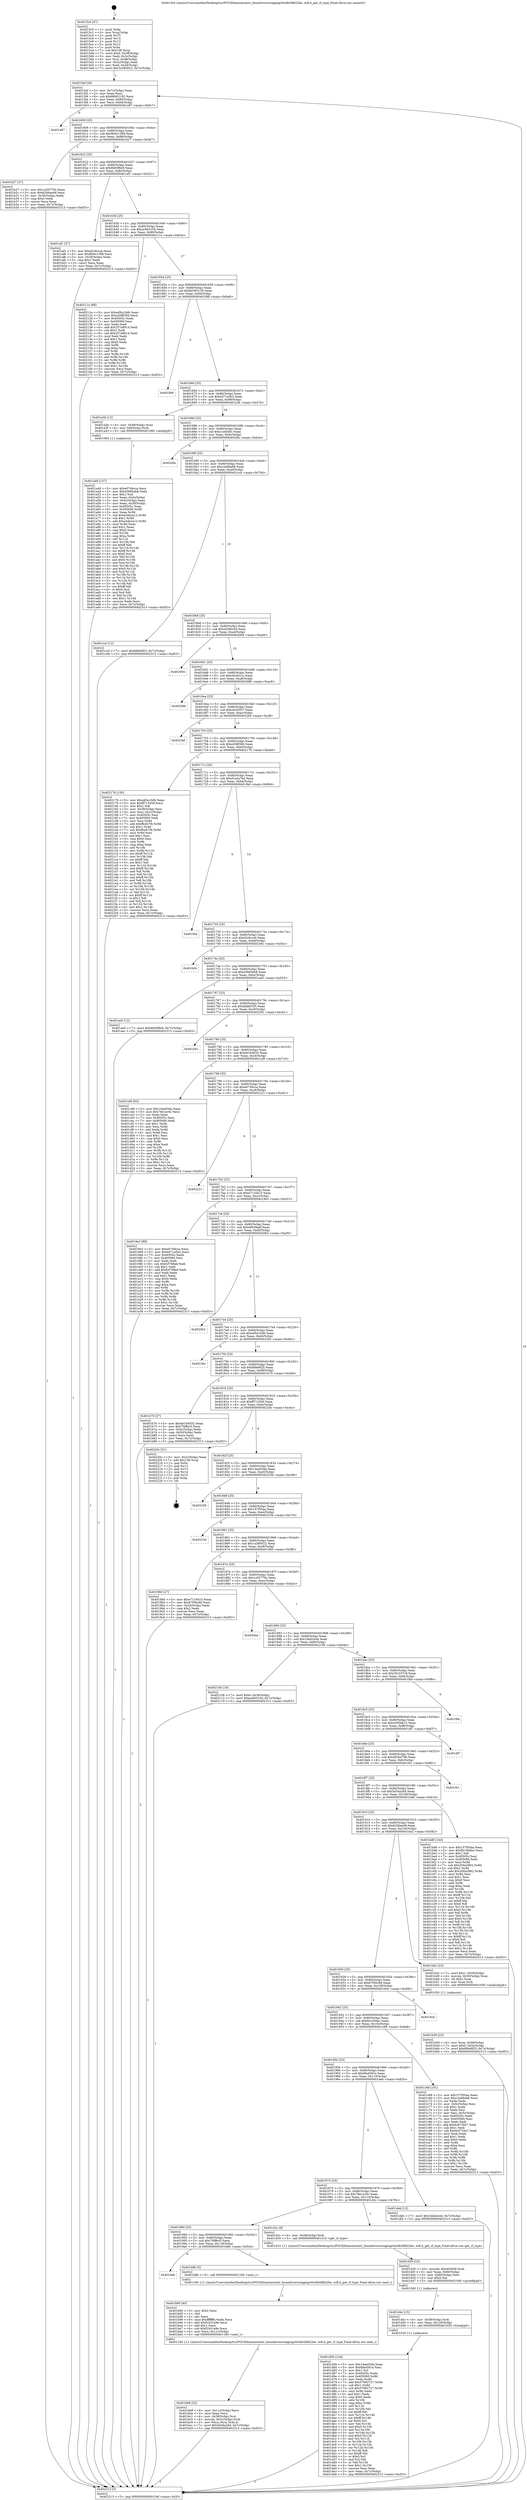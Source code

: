digraph "0x4015c0" {
  label = "0x4015c0 (/mnt/c/Users/mathe/Desktop/tcc/POCII/binaries/extr_linuxdriversstagingrtlwifirtl8822be..wifi.h_get_rf_type_Final-ollvm.out::main(0))"
  labelloc = "t"
  node[shape=record]

  Entry [label="",width=0.3,height=0.3,shape=circle,fillcolor=black,style=filled]
  "0x4015ef" [label="{
     0x4015ef [26]\l
     | [instrs]\l
     &nbsp;&nbsp;0x4015ef \<+3\>: mov -0x7c(%rbp),%eax\l
     &nbsp;&nbsp;0x4015f2 \<+2\>: mov %eax,%ecx\l
     &nbsp;&nbsp;0x4015f4 \<+6\>: sub $0x86b02182,%ecx\l
     &nbsp;&nbsp;0x4015fa \<+3\>: mov %eax,-0x80(%rbp)\l
     &nbsp;&nbsp;0x4015fd \<+6\>: mov %ecx,-0x84(%rbp)\l
     &nbsp;&nbsp;0x401603 \<+6\>: je 0000000000401e87 \<main+0x8c7\>\l
  }"]
  "0x401e87" [label="{
     0x401e87\l
  }", style=dashed]
  "0x401609" [label="{
     0x401609 [25]\l
     | [instrs]\l
     &nbsp;&nbsp;0x401609 \<+5\>: jmp 000000000040160e \<main+0x4e\>\l
     &nbsp;&nbsp;0x40160e \<+3\>: mov -0x80(%rbp),%eax\l
     &nbsp;&nbsp;0x401611 \<+5\>: sub $0x8b9c1389,%eax\l
     &nbsp;&nbsp;0x401616 \<+6\>: mov %eax,-0x88(%rbp)\l
     &nbsp;&nbsp;0x40161c \<+6\>: je 0000000000401b27 \<main+0x567\>\l
  }"]
  Exit [label="",width=0.3,height=0.3,shape=circle,fillcolor=black,style=filled,peripheries=2]
  "0x401b27" [label="{
     0x401b27 [27]\l
     | [instrs]\l
     &nbsp;&nbsp;0x401b27 \<+5\>: mov $0x1a55779c,%eax\l
     &nbsp;&nbsp;0x401b2c \<+5\>: mov $0x6206ae49,%ecx\l
     &nbsp;&nbsp;0x401b31 \<+3\>: mov -0x30(%rbp),%edx\l
     &nbsp;&nbsp;0x401b34 \<+3\>: cmp $0x0,%edx\l
     &nbsp;&nbsp;0x401b37 \<+3\>: cmove %ecx,%eax\l
     &nbsp;&nbsp;0x401b3a \<+3\>: mov %eax,-0x7c(%rbp)\l
     &nbsp;&nbsp;0x401b3d \<+5\>: jmp 0000000000402313 \<main+0xd53\>\l
  }"]
  "0x401622" [label="{
     0x401622 [25]\l
     | [instrs]\l
     &nbsp;&nbsp;0x401622 \<+5\>: jmp 0000000000401627 \<main+0x67\>\l
     &nbsp;&nbsp;0x401627 \<+3\>: mov -0x80(%rbp),%eax\l
     &nbsp;&nbsp;0x40162a \<+5\>: sub $0x9b93f6e9,%eax\l
     &nbsp;&nbsp;0x40162f \<+6\>: mov %eax,-0x8c(%rbp)\l
     &nbsp;&nbsp;0x401635 \<+6\>: je 0000000000401af1 \<main+0x531\>\l
  }"]
  "0x401d5b" [label="{
     0x401d5b [144]\l
     | [instrs]\l
     &nbsp;&nbsp;0x401d5b \<+5\>: mov $0x14ee03da,%eax\l
     &nbsp;&nbsp;0x401d60 \<+5\>: mov $0x6fa4581e,%esi\l
     &nbsp;&nbsp;0x401d65 \<+2\>: mov $0x1,%cl\l
     &nbsp;&nbsp;0x401d67 \<+7\>: mov 0x40505c,%edx\l
     &nbsp;&nbsp;0x401d6e \<+8\>: mov 0x405060,%r8d\l
     &nbsp;&nbsp;0x401d76 \<+3\>: mov %edx,%r9d\l
     &nbsp;&nbsp;0x401d79 \<+7\>: add $0x57682727,%r9d\l
     &nbsp;&nbsp;0x401d80 \<+4\>: sub $0x1,%r9d\l
     &nbsp;&nbsp;0x401d84 \<+7\>: sub $0x57682727,%r9d\l
     &nbsp;&nbsp;0x401d8b \<+4\>: imul %r9d,%edx\l
     &nbsp;&nbsp;0x401d8f \<+3\>: and $0x1,%edx\l
     &nbsp;&nbsp;0x401d92 \<+3\>: cmp $0x0,%edx\l
     &nbsp;&nbsp;0x401d95 \<+4\>: sete %r10b\l
     &nbsp;&nbsp;0x401d99 \<+4\>: cmp $0xa,%r8d\l
     &nbsp;&nbsp;0x401d9d \<+4\>: setl %r11b\l
     &nbsp;&nbsp;0x401da1 \<+3\>: mov %r10b,%bl\l
     &nbsp;&nbsp;0x401da4 \<+3\>: xor $0xff,%bl\l
     &nbsp;&nbsp;0x401da7 \<+3\>: mov %r11b,%r14b\l
     &nbsp;&nbsp;0x401daa \<+4\>: xor $0xff,%r14b\l
     &nbsp;&nbsp;0x401dae \<+3\>: xor $0x0,%cl\l
     &nbsp;&nbsp;0x401db1 \<+3\>: mov %bl,%r15b\l
     &nbsp;&nbsp;0x401db4 \<+4\>: and $0x0,%r15b\l
     &nbsp;&nbsp;0x401db8 \<+3\>: and %cl,%r10b\l
     &nbsp;&nbsp;0x401dbb \<+3\>: mov %r14b,%r12b\l
     &nbsp;&nbsp;0x401dbe \<+4\>: and $0x0,%r12b\l
     &nbsp;&nbsp;0x401dc2 \<+3\>: and %cl,%r11b\l
     &nbsp;&nbsp;0x401dc5 \<+3\>: or %r10b,%r15b\l
     &nbsp;&nbsp;0x401dc8 \<+3\>: or %r11b,%r12b\l
     &nbsp;&nbsp;0x401dcb \<+3\>: xor %r12b,%r15b\l
     &nbsp;&nbsp;0x401dce \<+3\>: or %r14b,%bl\l
     &nbsp;&nbsp;0x401dd1 \<+3\>: xor $0xff,%bl\l
     &nbsp;&nbsp;0x401dd4 \<+3\>: or $0x0,%cl\l
     &nbsp;&nbsp;0x401dd7 \<+2\>: and %cl,%bl\l
     &nbsp;&nbsp;0x401dd9 \<+3\>: or %bl,%r15b\l
     &nbsp;&nbsp;0x401ddc \<+4\>: test $0x1,%r15b\l
     &nbsp;&nbsp;0x401de0 \<+3\>: cmovne %esi,%eax\l
     &nbsp;&nbsp;0x401de3 \<+3\>: mov %eax,-0x7c(%rbp)\l
     &nbsp;&nbsp;0x401de6 \<+5\>: jmp 0000000000402313 \<main+0xd53\>\l
  }"]
  "0x401af1" [label="{
     0x401af1 [27]\l
     | [instrs]\l
     &nbsp;&nbsp;0x401af1 \<+5\>: mov $0xd2c8cccb,%eax\l
     &nbsp;&nbsp;0x401af6 \<+5\>: mov $0x8b9c1389,%ecx\l
     &nbsp;&nbsp;0x401afb \<+3\>: mov -0x30(%rbp),%edx\l
     &nbsp;&nbsp;0x401afe \<+3\>: cmp $0x1,%edx\l
     &nbsp;&nbsp;0x401b01 \<+3\>: cmovl %ecx,%eax\l
     &nbsp;&nbsp;0x401b04 \<+3\>: mov %eax,-0x7c(%rbp)\l
     &nbsp;&nbsp;0x401b07 \<+5\>: jmp 0000000000402313 \<main+0xd53\>\l
  }"]
  "0x40163b" [label="{
     0x40163b [25]\l
     | [instrs]\l
     &nbsp;&nbsp;0x40163b \<+5\>: jmp 0000000000401640 \<main+0x80\>\l
     &nbsp;&nbsp;0x401640 \<+3\>: mov -0x80(%rbp),%eax\l
     &nbsp;&nbsp;0x401643 \<+5\>: sub $0xac663104,%eax\l
     &nbsp;&nbsp;0x401648 \<+6\>: mov %eax,-0x90(%rbp)\l
     &nbsp;&nbsp;0x40164e \<+6\>: je 000000000040211e \<main+0xb5e\>\l
  }"]
  "0x401d4c" [label="{
     0x401d4c [15]\l
     | [instrs]\l
     &nbsp;&nbsp;0x401d4c \<+4\>: mov -0x58(%rbp),%rdi\l
     &nbsp;&nbsp;0x401d50 \<+6\>: mov %eax,-0x120(%rbp)\l
     &nbsp;&nbsp;0x401d56 \<+5\>: call 0000000000401030 \<free@plt\>\l
     | [calls]\l
     &nbsp;&nbsp;0x401030 \{1\} (unknown)\l
  }"]
  "0x40211e" [label="{
     0x40211e [88]\l
     | [instrs]\l
     &nbsp;&nbsp;0x40211e \<+5\>: mov $0xed5a10db,%eax\l
     &nbsp;&nbsp;0x402123 \<+5\>: mov $0xcd38f394,%ecx\l
     &nbsp;&nbsp;0x402128 \<+7\>: mov 0x40505c,%edx\l
     &nbsp;&nbsp;0x40212f \<+7\>: mov 0x405060,%esi\l
     &nbsp;&nbsp;0x402136 \<+2\>: mov %edx,%edi\l
     &nbsp;&nbsp;0x402138 \<+6\>: add $0x257a8914,%edi\l
     &nbsp;&nbsp;0x40213e \<+3\>: sub $0x1,%edi\l
     &nbsp;&nbsp;0x402141 \<+6\>: sub $0x257a8914,%edi\l
     &nbsp;&nbsp;0x402147 \<+3\>: imul %edi,%edx\l
     &nbsp;&nbsp;0x40214a \<+3\>: and $0x1,%edx\l
     &nbsp;&nbsp;0x40214d \<+3\>: cmp $0x0,%edx\l
     &nbsp;&nbsp;0x402150 \<+4\>: sete %r8b\l
     &nbsp;&nbsp;0x402154 \<+3\>: cmp $0xa,%esi\l
     &nbsp;&nbsp;0x402157 \<+4\>: setl %r9b\l
     &nbsp;&nbsp;0x40215b \<+3\>: mov %r8b,%r10b\l
     &nbsp;&nbsp;0x40215e \<+3\>: and %r9b,%r10b\l
     &nbsp;&nbsp;0x402161 \<+3\>: xor %r9b,%r8b\l
     &nbsp;&nbsp;0x402164 \<+3\>: or %r8b,%r10b\l
     &nbsp;&nbsp;0x402167 \<+4\>: test $0x1,%r10b\l
     &nbsp;&nbsp;0x40216b \<+3\>: cmovne %ecx,%eax\l
     &nbsp;&nbsp;0x40216e \<+3\>: mov %eax,-0x7c(%rbp)\l
     &nbsp;&nbsp;0x402171 \<+5\>: jmp 0000000000402313 \<main+0xd53\>\l
  }"]
  "0x401654" [label="{
     0x401654 [25]\l
     | [instrs]\l
     &nbsp;&nbsp;0x401654 \<+5\>: jmp 0000000000401659 \<main+0x99\>\l
     &nbsp;&nbsp;0x401659 \<+3\>: mov -0x80(%rbp),%eax\l
     &nbsp;&nbsp;0x40165c \<+5\>: sub $0xb0393130,%eax\l
     &nbsp;&nbsp;0x401661 \<+6\>: mov %eax,-0x94(%rbp)\l
     &nbsp;&nbsp;0x401667 \<+6\>: je 0000000000401f68 \<main+0x9a8\>\l
  }"]
  "0x401d35" [label="{
     0x401d35 [23]\l
     | [instrs]\l
     &nbsp;&nbsp;0x401d35 \<+10\>: movabs $0x4030d6,%rdi\l
     &nbsp;&nbsp;0x401d3f \<+3\>: mov %eax,-0x60(%rbp)\l
     &nbsp;&nbsp;0x401d42 \<+3\>: mov -0x60(%rbp),%esi\l
     &nbsp;&nbsp;0x401d45 \<+2\>: mov $0x0,%al\l
     &nbsp;&nbsp;0x401d47 \<+5\>: call 0000000000401040 \<printf@plt\>\l
     | [calls]\l
     &nbsp;&nbsp;0x401040 \{1\} (unknown)\l
  }"]
  "0x401f68" [label="{
     0x401f68\l
  }", style=dashed]
  "0x40166d" [label="{
     0x40166d [25]\l
     | [instrs]\l
     &nbsp;&nbsp;0x40166d \<+5\>: jmp 0000000000401672 \<main+0xb2\>\l
     &nbsp;&nbsp;0x401672 \<+3\>: mov -0x80(%rbp),%eax\l
     &nbsp;&nbsp;0x401675 \<+5\>: sub $0xbd71a5b2,%eax\l
     &nbsp;&nbsp;0x40167a \<+6\>: mov %eax,-0x98(%rbp)\l
     &nbsp;&nbsp;0x401680 \<+6\>: je 0000000000401a3b \<main+0x47b\>\l
  }"]
  "0x401bb8" [label="{
     0x401bb8 [32]\l
     | [instrs]\l
     &nbsp;&nbsp;0x401bb8 \<+6\>: mov -0x11c(%rbp),%ecx\l
     &nbsp;&nbsp;0x401bbe \<+3\>: imul %eax,%ecx\l
     &nbsp;&nbsp;0x401bc1 \<+4\>: mov -0x58(%rbp),%rsi\l
     &nbsp;&nbsp;0x401bc5 \<+4\>: movslq -0x5c(%rbp),%rdi\l
     &nbsp;&nbsp;0x401bc9 \<+3\>: mov %ecx,(%rsi,%rdi,4)\l
     &nbsp;&nbsp;0x401bcc \<+7\>: movl $0x5d34a264,-0x7c(%rbp)\l
     &nbsp;&nbsp;0x401bd3 \<+5\>: jmp 0000000000402313 \<main+0xd53\>\l
  }"]
  "0x401a3b" [label="{
     0x401a3b [13]\l
     | [instrs]\l
     &nbsp;&nbsp;0x401a3b \<+4\>: mov -0x48(%rbp),%rax\l
     &nbsp;&nbsp;0x401a3f \<+4\>: mov 0x8(%rax),%rdi\l
     &nbsp;&nbsp;0x401a43 \<+5\>: call 0000000000401060 \<atoi@plt\>\l
     | [calls]\l
     &nbsp;&nbsp;0x401060 \{1\} (unknown)\l
  }"]
  "0x401686" [label="{
     0x401686 [25]\l
     | [instrs]\l
     &nbsp;&nbsp;0x401686 \<+5\>: jmp 000000000040168b \<main+0xcb\>\l
     &nbsp;&nbsp;0x40168b \<+3\>: mov -0x80(%rbp),%eax\l
     &nbsp;&nbsp;0x40168e \<+5\>: sub $0xc1ef3d5c,%eax\l
     &nbsp;&nbsp;0x401693 \<+6\>: mov %eax,-0x9c(%rbp)\l
     &nbsp;&nbsp;0x401699 \<+6\>: je 00000000004020fa \<main+0xb3a\>\l
  }"]
  "0x401b90" [label="{
     0x401b90 [40]\l
     | [instrs]\l
     &nbsp;&nbsp;0x401b90 \<+5\>: mov $0x2,%ecx\l
     &nbsp;&nbsp;0x401b95 \<+1\>: cltd\l
     &nbsp;&nbsp;0x401b96 \<+2\>: idiv %ecx\l
     &nbsp;&nbsp;0x401b98 \<+6\>: imul $0xfffffffe,%edx,%ecx\l
     &nbsp;&nbsp;0x401b9e \<+6\>: add $0xf1b31e9e,%ecx\l
     &nbsp;&nbsp;0x401ba4 \<+3\>: add $0x1,%ecx\l
     &nbsp;&nbsp;0x401ba7 \<+6\>: sub $0xf1b31e9e,%ecx\l
     &nbsp;&nbsp;0x401bad \<+6\>: mov %ecx,-0x11c(%rbp)\l
     &nbsp;&nbsp;0x401bb3 \<+5\>: call 0000000000401160 \<next_i\>\l
     | [calls]\l
     &nbsp;&nbsp;0x401160 \{1\} (/mnt/c/Users/mathe/Desktop/tcc/POCII/binaries/extr_linuxdriversstagingrtlwifirtl8822be..wifi.h_get_rf_type_Final-ollvm.out::next_i)\l
  }"]
  "0x4020fa" [label="{
     0x4020fa\l
  }", style=dashed]
  "0x40169f" [label="{
     0x40169f [25]\l
     | [instrs]\l
     &nbsp;&nbsp;0x40169f \<+5\>: jmp 00000000004016a4 \<main+0xe4\>\l
     &nbsp;&nbsp;0x4016a4 \<+3\>: mov -0x80(%rbp),%eax\l
     &nbsp;&nbsp;0x4016a7 \<+5\>: sub $0xc2a66a68,%eax\l
     &nbsp;&nbsp;0x4016ac \<+6\>: mov %eax,-0xa0(%rbp)\l
     &nbsp;&nbsp;0x4016b2 \<+6\>: je 0000000000401ccd \<main+0x70d\>\l
  }"]
  "0x4019a6" [label="{
     0x4019a6\l
  }", style=dashed]
  "0x401ccd" [label="{
     0x401ccd [12]\l
     | [instrs]\l
     &nbsp;&nbsp;0x401ccd \<+7\>: movl $0xfd9e9f25,-0x7c(%rbp)\l
     &nbsp;&nbsp;0x401cd4 \<+5\>: jmp 0000000000402313 \<main+0xd53\>\l
  }"]
  "0x4016b8" [label="{
     0x4016b8 [25]\l
     | [instrs]\l
     &nbsp;&nbsp;0x4016b8 \<+5\>: jmp 00000000004016bd \<main+0xfd\>\l
     &nbsp;&nbsp;0x4016bd \<+3\>: mov -0x80(%rbp),%eax\l
     &nbsp;&nbsp;0x4016c0 \<+5\>: sub $0xcb26bcb4,%eax\l
     &nbsp;&nbsp;0x4016c5 \<+6\>: mov %eax,-0xa4(%rbp)\l
     &nbsp;&nbsp;0x4016cb \<+6\>: je 0000000000402094 \<main+0xad4\>\l
  }"]
  "0x401b8b" [label="{
     0x401b8b [5]\l
     | [instrs]\l
     &nbsp;&nbsp;0x401b8b \<+5\>: call 0000000000401160 \<next_i\>\l
     | [calls]\l
     &nbsp;&nbsp;0x401160 \{1\} (/mnt/c/Users/mathe/Desktop/tcc/POCII/binaries/extr_linuxdriversstagingrtlwifirtl8822be..wifi.h_get_rf_type_Final-ollvm.out::next_i)\l
  }"]
  "0x402094" [label="{
     0x402094\l
  }", style=dashed]
  "0x4016d1" [label="{
     0x4016d1 [25]\l
     | [instrs]\l
     &nbsp;&nbsp;0x4016d1 \<+5\>: jmp 00000000004016d6 \<main+0x116\>\l
     &nbsp;&nbsp;0x4016d6 \<+3\>: mov -0x80(%rbp),%eax\l
     &nbsp;&nbsp;0x4016d9 \<+5\>: sub $0xcbc0d1cc,%eax\l
     &nbsp;&nbsp;0x4016de \<+6\>: mov %eax,-0xa8(%rbp)\l
     &nbsp;&nbsp;0x4016e4 \<+6\>: je 0000000000402088 \<main+0xac8\>\l
  }"]
  "0x40198d" [label="{
     0x40198d [25]\l
     | [instrs]\l
     &nbsp;&nbsp;0x40198d \<+5\>: jmp 0000000000401992 \<main+0x3d2\>\l
     &nbsp;&nbsp;0x401992 \<+3\>: mov -0x80(%rbp),%eax\l
     &nbsp;&nbsp;0x401995 \<+5\>: sub $0x7f4ffec5,%eax\l
     &nbsp;&nbsp;0x40199a \<+6\>: mov %eax,-0x118(%rbp)\l
     &nbsp;&nbsp;0x4019a0 \<+6\>: je 0000000000401b8b \<main+0x5cb\>\l
  }"]
  "0x402088" [label="{
     0x402088\l
  }", style=dashed]
  "0x4016ea" [label="{
     0x4016ea [25]\l
     | [instrs]\l
     &nbsp;&nbsp;0x4016ea \<+5\>: jmp 00000000004016ef \<main+0x12f\>\l
     &nbsp;&nbsp;0x4016ef \<+3\>: mov -0x80(%rbp),%eax\l
     &nbsp;&nbsp;0x4016f2 \<+5\>: sub $0xcbc55f27,%eax\l
     &nbsp;&nbsp;0x4016f7 \<+6\>: mov %eax,-0xac(%rbp)\l
     &nbsp;&nbsp;0x4016fd \<+6\>: je 00000000004022bf \<main+0xcff\>\l
  }"]
  "0x401d2c" [label="{
     0x401d2c [9]\l
     | [instrs]\l
     &nbsp;&nbsp;0x401d2c \<+4\>: mov -0x58(%rbp),%rdi\l
     &nbsp;&nbsp;0x401d30 \<+5\>: call 0000000000401410 \<get_rf_type\>\l
     | [calls]\l
     &nbsp;&nbsp;0x401410 \{1\} (/mnt/c/Users/mathe/Desktop/tcc/POCII/binaries/extr_linuxdriversstagingrtlwifirtl8822be..wifi.h_get_rf_type_Final-ollvm.out::get_rf_type)\l
  }"]
  "0x4022bf" [label="{
     0x4022bf\l
  }", style=dashed]
  "0x401703" [label="{
     0x401703 [25]\l
     | [instrs]\l
     &nbsp;&nbsp;0x401703 \<+5\>: jmp 0000000000401708 \<main+0x148\>\l
     &nbsp;&nbsp;0x401708 \<+3\>: mov -0x80(%rbp),%eax\l
     &nbsp;&nbsp;0x40170b \<+5\>: sub $0xcd38f394,%eax\l
     &nbsp;&nbsp;0x401710 \<+6\>: mov %eax,-0xb0(%rbp)\l
     &nbsp;&nbsp;0x401716 \<+6\>: je 0000000000402176 \<main+0xbb6\>\l
  }"]
  "0x401974" [label="{
     0x401974 [25]\l
     | [instrs]\l
     &nbsp;&nbsp;0x401974 \<+5\>: jmp 0000000000401979 \<main+0x3b9\>\l
     &nbsp;&nbsp;0x401979 \<+3\>: mov -0x80(%rbp),%eax\l
     &nbsp;&nbsp;0x40197c \<+5\>: sub $0x78e1ec0c,%eax\l
     &nbsp;&nbsp;0x401981 \<+6\>: mov %eax,-0x114(%rbp)\l
     &nbsp;&nbsp;0x401987 \<+6\>: je 0000000000401d2c \<main+0x76c\>\l
  }"]
  "0x402176" [label="{
     0x402176 [150]\l
     | [instrs]\l
     &nbsp;&nbsp;0x402176 \<+5\>: mov $0xed5a10db,%eax\l
     &nbsp;&nbsp;0x40217b \<+5\>: mov $0xff71345d,%ecx\l
     &nbsp;&nbsp;0x402180 \<+2\>: mov $0x1,%dl\l
     &nbsp;&nbsp;0x402182 \<+3\>: mov -0x38(%rbp),%esi\l
     &nbsp;&nbsp;0x402185 \<+3\>: mov %esi,-0x2c(%rbp)\l
     &nbsp;&nbsp;0x402188 \<+7\>: mov 0x40505c,%esi\l
     &nbsp;&nbsp;0x40218f \<+7\>: mov 0x405060,%edi\l
     &nbsp;&nbsp;0x402196 \<+3\>: mov %esi,%r8d\l
     &nbsp;&nbsp;0x402199 \<+7\>: add $0xffceb7f4,%r8d\l
     &nbsp;&nbsp;0x4021a0 \<+4\>: sub $0x1,%r8d\l
     &nbsp;&nbsp;0x4021a4 \<+7\>: sub $0xffceb7f4,%r8d\l
     &nbsp;&nbsp;0x4021ab \<+4\>: imul %r8d,%esi\l
     &nbsp;&nbsp;0x4021af \<+3\>: and $0x1,%esi\l
     &nbsp;&nbsp;0x4021b2 \<+3\>: cmp $0x0,%esi\l
     &nbsp;&nbsp;0x4021b5 \<+4\>: sete %r9b\l
     &nbsp;&nbsp;0x4021b9 \<+3\>: cmp $0xa,%edi\l
     &nbsp;&nbsp;0x4021bc \<+4\>: setl %r10b\l
     &nbsp;&nbsp;0x4021c0 \<+3\>: mov %r9b,%r11b\l
     &nbsp;&nbsp;0x4021c3 \<+4\>: xor $0xff,%r11b\l
     &nbsp;&nbsp;0x4021c7 \<+3\>: mov %r10b,%bl\l
     &nbsp;&nbsp;0x4021ca \<+3\>: xor $0xff,%bl\l
     &nbsp;&nbsp;0x4021cd \<+3\>: xor $0x1,%dl\l
     &nbsp;&nbsp;0x4021d0 \<+3\>: mov %r11b,%r14b\l
     &nbsp;&nbsp;0x4021d3 \<+4\>: and $0xff,%r14b\l
     &nbsp;&nbsp;0x4021d7 \<+3\>: and %dl,%r9b\l
     &nbsp;&nbsp;0x4021da \<+3\>: mov %bl,%r15b\l
     &nbsp;&nbsp;0x4021dd \<+4\>: and $0xff,%r15b\l
     &nbsp;&nbsp;0x4021e1 \<+3\>: and %dl,%r10b\l
     &nbsp;&nbsp;0x4021e4 \<+3\>: or %r9b,%r14b\l
     &nbsp;&nbsp;0x4021e7 \<+3\>: or %r10b,%r15b\l
     &nbsp;&nbsp;0x4021ea \<+3\>: xor %r15b,%r14b\l
     &nbsp;&nbsp;0x4021ed \<+3\>: or %bl,%r11b\l
     &nbsp;&nbsp;0x4021f0 \<+4\>: xor $0xff,%r11b\l
     &nbsp;&nbsp;0x4021f4 \<+3\>: or $0x1,%dl\l
     &nbsp;&nbsp;0x4021f7 \<+3\>: and %dl,%r11b\l
     &nbsp;&nbsp;0x4021fa \<+3\>: or %r11b,%r14b\l
     &nbsp;&nbsp;0x4021fd \<+4\>: test $0x1,%r14b\l
     &nbsp;&nbsp;0x402201 \<+3\>: cmovne %ecx,%eax\l
     &nbsp;&nbsp;0x402204 \<+3\>: mov %eax,-0x7c(%rbp)\l
     &nbsp;&nbsp;0x402207 \<+5\>: jmp 0000000000402313 \<main+0xd53\>\l
  }"]
  "0x40171c" [label="{
     0x40171c [25]\l
     | [instrs]\l
     &nbsp;&nbsp;0x40171c \<+5\>: jmp 0000000000401721 \<main+0x161\>\l
     &nbsp;&nbsp;0x401721 \<+3\>: mov -0x80(%rbp),%eax\l
     &nbsp;&nbsp;0x401724 \<+5\>: sub $0xd1a4a7be,%eax\l
     &nbsp;&nbsp;0x401729 \<+6\>: mov %eax,-0xb4(%rbp)\l
     &nbsp;&nbsp;0x40172f \<+6\>: je 0000000000401f4d \<main+0x98d\>\l
  }"]
  "0x401deb" [label="{
     0x401deb [12]\l
     | [instrs]\l
     &nbsp;&nbsp;0x401deb \<+7\>: movl $0x1bbd2e44,-0x7c(%rbp)\l
     &nbsp;&nbsp;0x401df2 \<+5\>: jmp 0000000000402313 \<main+0xd53\>\l
  }"]
  "0x401f4d" [label="{
     0x401f4d\l
  }", style=dashed]
  "0x401735" [label="{
     0x401735 [25]\l
     | [instrs]\l
     &nbsp;&nbsp;0x401735 \<+5\>: jmp 000000000040173a \<main+0x17a\>\l
     &nbsp;&nbsp;0x40173a \<+3\>: mov -0x80(%rbp),%eax\l
     &nbsp;&nbsp;0x40173d \<+5\>: sub $0xd2c8cccb,%eax\l
     &nbsp;&nbsp;0x401742 \<+6\>: mov %eax,-0xb8(%rbp)\l
     &nbsp;&nbsp;0x401748 \<+6\>: je 0000000000401b0c \<main+0x54c\>\l
  }"]
  "0x40195b" [label="{
     0x40195b [25]\l
     | [instrs]\l
     &nbsp;&nbsp;0x40195b \<+5\>: jmp 0000000000401960 \<main+0x3a0\>\l
     &nbsp;&nbsp;0x401960 \<+3\>: mov -0x80(%rbp),%eax\l
     &nbsp;&nbsp;0x401963 \<+5\>: sub $0x6fa4581e,%eax\l
     &nbsp;&nbsp;0x401968 \<+6\>: mov %eax,-0x110(%rbp)\l
     &nbsp;&nbsp;0x40196e \<+6\>: je 0000000000401deb \<main+0x82b\>\l
  }"]
  "0x401b0c" [label="{
     0x401b0c\l
  }", style=dashed]
  "0x40174e" [label="{
     0x40174e [25]\l
     | [instrs]\l
     &nbsp;&nbsp;0x40174e \<+5\>: jmp 0000000000401753 \<main+0x193\>\l
     &nbsp;&nbsp;0x401753 \<+3\>: mov -0x80(%rbp),%eax\l
     &nbsp;&nbsp;0x401756 \<+5\>: sub $0xd39d5eb8,%eax\l
     &nbsp;&nbsp;0x40175b \<+6\>: mov %eax,-0xbc(%rbp)\l
     &nbsp;&nbsp;0x401761 \<+6\>: je 0000000000401ae5 \<main+0x525\>\l
  }"]
  "0x401c68" [label="{
     0x401c68 [101]\l
     | [instrs]\l
     &nbsp;&nbsp;0x401c68 \<+5\>: mov $0x157f55aa,%eax\l
     &nbsp;&nbsp;0x401c6d \<+5\>: mov $0xc2a66a68,%ecx\l
     &nbsp;&nbsp;0x401c72 \<+2\>: xor %edx,%edx\l
     &nbsp;&nbsp;0x401c74 \<+3\>: mov -0x5c(%rbp),%esi\l
     &nbsp;&nbsp;0x401c77 \<+3\>: sub $0x1,%edx\l
     &nbsp;&nbsp;0x401c7a \<+2\>: sub %edx,%esi\l
     &nbsp;&nbsp;0x401c7c \<+3\>: mov %esi,-0x5c(%rbp)\l
     &nbsp;&nbsp;0x401c7f \<+7\>: mov 0x40505c,%edx\l
     &nbsp;&nbsp;0x401c86 \<+7\>: mov 0x405060,%esi\l
     &nbsp;&nbsp;0x401c8d \<+2\>: mov %edx,%edi\l
     &nbsp;&nbsp;0x401c8f \<+6\>: add $0x6c6726e7,%edi\l
     &nbsp;&nbsp;0x401c95 \<+3\>: sub $0x1,%edi\l
     &nbsp;&nbsp;0x401c98 \<+6\>: sub $0x6c6726e7,%edi\l
     &nbsp;&nbsp;0x401c9e \<+3\>: imul %edi,%edx\l
     &nbsp;&nbsp;0x401ca1 \<+3\>: and $0x1,%edx\l
     &nbsp;&nbsp;0x401ca4 \<+3\>: cmp $0x0,%edx\l
     &nbsp;&nbsp;0x401ca7 \<+4\>: sete %r8b\l
     &nbsp;&nbsp;0x401cab \<+3\>: cmp $0xa,%esi\l
     &nbsp;&nbsp;0x401cae \<+4\>: setl %r9b\l
     &nbsp;&nbsp;0x401cb2 \<+3\>: mov %r8b,%r10b\l
     &nbsp;&nbsp;0x401cb5 \<+3\>: and %r9b,%r10b\l
     &nbsp;&nbsp;0x401cb8 \<+3\>: xor %r9b,%r8b\l
     &nbsp;&nbsp;0x401cbb \<+3\>: or %r8b,%r10b\l
     &nbsp;&nbsp;0x401cbe \<+4\>: test $0x1,%r10b\l
     &nbsp;&nbsp;0x401cc2 \<+3\>: cmovne %ecx,%eax\l
     &nbsp;&nbsp;0x401cc5 \<+3\>: mov %eax,-0x7c(%rbp)\l
     &nbsp;&nbsp;0x401cc8 \<+5\>: jmp 0000000000402313 \<main+0xd53\>\l
  }"]
  "0x401ae5" [label="{
     0x401ae5 [12]\l
     | [instrs]\l
     &nbsp;&nbsp;0x401ae5 \<+7\>: movl $0x9b93f6e9,-0x7c(%rbp)\l
     &nbsp;&nbsp;0x401aec \<+5\>: jmp 0000000000402313 \<main+0xd53\>\l
  }"]
  "0x401767" [label="{
     0x401767 [25]\l
     | [instrs]\l
     &nbsp;&nbsp;0x401767 \<+5\>: jmp 000000000040176c \<main+0x1ac\>\l
     &nbsp;&nbsp;0x40176c \<+3\>: mov -0x80(%rbp),%eax\l
     &nbsp;&nbsp;0x40176f \<+5\>: sub $0xdddbf165,%eax\l
     &nbsp;&nbsp;0x401774 \<+6\>: mov %eax,-0xc0(%rbp)\l
     &nbsp;&nbsp;0x40177a \<+6\>: je 0000000000402291 \<main+0xcd1\>\l
  }"]
  "0x401942" [label="{
     0x401942 [25]\l
     | [instrs]\l
     &nbsp;&nbsp;0x401942 \<+5\>: jmp 0000000000401947 \<main+0x387\>\l
     &nbsp;&nbsp;0x401947 \<+3\>: mov -0x80(%rbp),%eax\l
     &nbsp;&nbsp;0x40194a \<+5\>: sub $0x6b160dec,%eax\l
     &nbsp;&nbsp;0x40194f \<+6\>: mov %eax,-0x10c(%rbp)\l
     &nbsp;&nbsp;0x401955 \<+6\>: je 0000000000401c68 \<main+0x6a8\>\l
  }"]
  "0x402291" [label="{
     0x402291\l
  }", style=dashed]
  "0x401780" [label="{
     0x401780 [25]\l
     | [instrs]\l
     &nbsp;&nbsp;0x401780 \<+5\>: jmp 0000000000401785 \<main+0x1c5\>\l
     &nbsp;&nbsp;0x401785 \<+3\>: mov -0x80(%rbp),%eax\l
     &nbsp;&nbsp;0x401788 \<+5\>: sub $0xde164032,%eax\l
     &nbsp;&nbsp;0x40178d \<+6\>: mov %eax,-0xc4(%rbp)\l
     &nbsp;&nbsp;0x401793 \<+6\>: je 0000000000401cd9 \<main+0x719\>\l
  }"]
  "0x4019cb" [label="{
     0x4019cb\l
  }", style=dashed]
  "0x401cd9" [label="{
     0x401cd9 [83]\l
     | [instrs]\l
     &nbsp;&nbsp;0x401cd9 \<+5\>: mov $0x14ee03da,%eax\l
     &nbsp;&nbsp;0x401cde \<+5\>: mov $0x78e1ec0c,%ecx\l
     &nbsp;&nbsp;0x401ce3 \<+2\>: xor %edx,%edx\l
     &nbsp;&nbsp;0x401ce5 \<+7\>: mov 0x40505c,%esi\l
     &nbsp;&nbsp;0x401cec \<+7\>: mov 0x405060,%edi\l
     &nbsp;&nbsp;0x401cf3 \<+3\>: sub $0x1,%edx\l
     &nbsp;&nbsp;0x401cf6 \<+3\>: mov %esi,%r8d\l
     &nbsp;&nbsp;0x401cf9 \<+3\>: add %edx,%r8d\l
     &nbsp;&nbsp;0x401cfc \<+4\>: imul %r8d,%esi\l
     &nbsp;&nbsp;0x401d00 \<+3\>: and $0x1,%esi\l
     &nbsp;&nbsp;0x401d03 \<+3\>: cmp $0x0,%esi\l
     &nbsp;&nbsp;0x401d06 \<+4\>: sete %r9b\l
     &nbsp;&nbsp;0x401d0a \<+3\>: cmp $0xa,%edi\l
     &nbsp;&nbsp;0x401d0d \<+4\>: setl %r10b\l
     &nbsp;&nbsp;0x401d11 \<+3\>: mov %r9b,%r11b\l
     &nbsp;&nbsp;0x401d14 \<+3\>: and %r10b,%r11b\l
     &nbsp;&nbsp;0x401d17 \<+3\>: xor %r10b,%r9b\l
     &nbsp;&nbsp;0x401d1a \<+3\>: or %r9b,%r11b\l
     &nbsp;&nbsp;0x401d1d \<+4\>: test $0x1,%r11b\l
     &nbsp;&nbsp;0x401d21 \<+3\>: cmovne %ecx,%eax\l
     &nbsp;&nbsp;0x401d24 \<+3\>: mov %eax,-0x7c(%rbp)\l
     &nbsp;&nbsp;0x401d27 \<+5\>: jmp 0000000000402313 \<main+0xd53\>\l
  }"]
  "0x401799" [label="{
     0x401799 [25]\l
     | [instrs]\l
     &nbsp;&nbsp;0x401799 \<+5\>: jmp 000000000040179e \<main+0x1de\>\l
     &nbsp;&nbsp;0x40179e \<+3\>: mov -0x80(%rbp),%eax\l
     &nbsp;&nbsp;0x4017a1 \<+5\>: sub $0xe0749cca,%eax\l
     &nbsp;&nbsp;0x4017a6 \<+6\>: mov %eax,-0xc8(%rbp)\l
     &nbsp;&nbsp;0x4017ac \<+6\>: je 0000000000402221 \<main+0xc61\>\l
  }"]
  "0x401b59" [label="{
     0x401b59 [23]\l
     | [instrs]\l
     &nbsp;&nbsp;0x401b59 \<+4\>: mov %rax,-0x58(%rbp)\l
     &nbsp;&nbsp;0x401b5d \<+7\>: movl $0x0,-0x5c(%rbp)\l
     &nbsp;&nbsp;0x401b64 \<+7\>: movl $0xfd9e9f25,-0x7c(%rbp)\l
     &nbsp;&nbsp;0x401b6b \<+5\>: jmp 0000000000402313 \<main+0xd53\>\l
  }"]
  "0x402221" [label="{
     0x402221\l
  }", style=dashed]
  "0x4017b2" [label="{
     0x4017b2 [25]\l
     | [instrs]\l
     &nbsp;&nbsp;0x4017b2 \<+5\>: jmp 00000000004017b7 \<main+0x1f7\>\l
     &nbsp;&nbsp;0x4017b7 \<+3\>: mov -0x80(%rbp),%eax\l
     &nbsp;&nbsp;0x4017ba \<+5\>: sub $0xe7116415,%eax\l
     &nbsp;&nbsp;0x4017bf \<+6\>: mov %eax,-0xcc(%rbp)\l
     &nbsp;&nbsp;0x4017c5 \<+6\>: je 00000000004019e3 \<main+0x423\>\l
  }"]
  "0x401929" [label="{
     0x401929 [25]\l
     | [instrs]\l
     &nbsp;&nbsp;0x401929 \<+5\>: jmp 000000000040192e \<main+0x36e\>\l
     &nbsp;&nbsp;0x40192e \<+3\>: mov -0x80(%rbp),%eax\l
     &nbsp;&nbsp;0x401931 \<+5\>: sub $0x67f56c9d,%eax\l
     &nbsp;&nbsp;0x401936 \<+6\>: mov %eax,-0x108(%rbp)\l
     &nbsp;&nbsp;0x40193c \<+6\>: je 00000000004019cb \<main+0x40b\>\l
  }"]
  "0x4019e3" [label="{
     0x4019e3 [88]\l
     | [instrs]\l
     &nbsp;&nbsp;0x4019e3 \<+5\>: mov $0xe0749cca,%eax\l
     &nbsp;&nbsp;0x4019e8 \<+5\>: mov $0xbd71a5b2,%ecx\l
     &nbsp;&nbsp;0x4019ed \<+7\>: mov 0x40505c,%edx\l
     &nbsp;&nbsp;0x4019f4 \<+7\>: mov 0x405060,%esi\l
     &nbsp;&nbsp;0x4019fb \<+2\>: mov %edx,%edi\l
     &nbsp;&nbsp;0x4019fd \<+6\>: sub $0xfcf788ed,%edi\l
     &nbsp;&nbsp;0x401a03 \<+3\>: sub $0x1,%edi\l
     &nbsp;&nbsp;0x401a06 \<+6\>: add $0xfcf788ed,%edi\l
     &nbsp;&nbsp;0x401a0c \<+3\>: imul %edi,%edx\l
     &nbsp;&nbsp;0x401a0f \<+3\>: and $0x1,%edx\l
     &nbsp;&nbsp;0x401a12 \<+3\>: cmp $0x0,%edx\l
     &nbsp;&nbsp;0x401a15 \<+4\>: sete %r8b\l
     &nbsp;&nbsp;0x401a19 \<+3\>: cmp $0xa,%esi\l
     &nbsp;&nbsp;0x401a1c \<+4\>: setl %r9b\l
     &nbsp;&nbsp;0x401a20 \<+3\>: mov %r8b,%r10b\l
     &nbsp;&nbsp;0x401a23 \<+3\>: and %r9b,%r10b\l
     &nbsp;&nbsp;0x401a26 \<+3\>: xor %r9b,%r8b\l
     &nbsp;&nbsp;0x401a29 \<+3\>: or %r8b,%r10b\l
     &nbsp;&nbsp;0x401a2c \<+4\>: test $0x1,%r10b\l
     &nbsp;&nbsp;0x401a30 \<+3\>: cmovne %ecx,%eax\l
     &nbsp;&nbsp;0x401a33 \<+3\>: mov %eax,-0x7c(%rbp)\l
     &nbsp;&nbsp;0x401a36 \<+5\>: jmp 0000000000402313 \<main+0xd53\>\l
  }"]
  "0x4017cb" [label="{
     0x4017cb [25]\l
     | [instrs]\l
     &nbsp;&nbsp;0x4017cb \<+5\>: jmp 00000000004017d0 \<main+0x210\>\l
     &nbsp;&nbsp;0x4017d0 \<+3\>: mov -0x80(%rbp),%eax\l
     &nbsp;&nbsp;0x4017d3 \<+5\>: sub $0xe9638aef,%eax\l
     &nbsp;&nbsp;0x4017d8 \<+6\>: mov %eax,-0xd0(%rbp)\l
     &nbsp;&nbsp;0x4017de \<+6\>: je 00000000004020b3 \<main+0xaf3\>\l
  }"]
  "0x401b42" [label="{
     0x401b42 [23]\l
     | [instrs]\l
     &nbsp;&nbsp;0x401b42 \<+7\>: movl $0x1,-0x50(%rbp)\l
     &nbsp;&nbsp;0x401b49 \<+4\>: movslq -0x50(%rbp),%rax\l
     &nbsp;&nbsp;0x401b4d \<+4\>: shl $0x2,%rax\l
     &nbsp;&nbsp;0x401b51 \<+3\>: mov %rax,%rdi\l
     &nbsp;&nbsp;0x401b54 \<+5\>: call 0000000000401050 \<malloc@plt\>\l
     | [calls]\l
     &nbsp;&nbsp;0x401050 \{1\} (unknown)\l
  }"]
  "0x4020b3" [label="{
     0x4020b3\l
  }", style=dashed]
  "0x4017e4" [label="{
     0x4017e4 [25]\l
     | [instrs]\l
     &nbsp;&nbsp;0x4017e4 \<+5\>: jmp 00000000004017e9 \<main+0x229\>\l
     &nbsp;&nbsp;0x4017e9 \<+3\>: mov -0x80(%rbp),%eax\l
     &nbsp;&nbsp;0x4017ec \<+5\>: sub $0xed5a10db,%eax\l
     &nbsp;&nbsp;0x4017f1 \<+6\>: mov %eax,-0xd4(%rbp)\l
     &nbsp;&nbsp;0x4017f7 \<+6\>: je 000000000040230c \<main+0xd4c\>\l
  }"]
  "0x401910" [label="{
     0x401910 [25]\l
     | [instrs]\l
     &nbsp;&nbsp;0x401910 \<+5\>: jmp 0000000000401915 \<main+0x355\>\l
     &nbsp;&nbsp;0x401915 \<+3\>: mov -0x80(%rbp),%eax\l
     &nbsp;&nbsp;0x401918 \<+5\>: sub $0x6206ae49,%eax\l
     &nbsp;&nbsp;0x40191d \<+6\>: mov %eax,-0x104(%rbp)\l
     &nbsp;&nbsp;0x401923 \<+6\>: je 0000000000401b42 \<main+0x582\>\l
  }"]
  "0x40230c" [label="{
     0x40230c\l
  }", style=dashed]
  "0x4017fd" [label="{
     0x4017fd [25]\l
     | [instrs]\l
     &nbsp;&nbsp;0x4017fd \<+5\>: jmp 0000000000401802 \<main+0x242\>\l
     &nbsp;&nbsp;0x401802 \<+3\>: mov -0x80(%rbp),%eax\l
     &nbsp;&nbsp;0x401805 \<+5\>: sub $0xfd9e9f25,%eax\l
     &nbsp;&nbsp;0x40180a \<+6\>: mov %eax,-0xd8(%rbp)\l
     &nbsp;&nbsp;0x401810 \<+6\>: je 0000000000401b70 \<main+0x5b0\>\l
  }"]
  "0x401bd8" [label="{
     0x401bd8 [144]\l
     | [instrs]\l
     &nbsp;&nbsp;0x401bd8 \<+5\>: mov $0x157f55aa,%eax\l
     &nbsp;&nbsp;0x401bdd \<+5\>: mov $0x6b160dec,%ecx\l
     &nbsp;&nbsp;0x401be2 \<+2\>: mov $0x1,%dl\l
     &nbsp;&nbsp;0x401be4 \<+7\>: mov 0x40505c,%esi\l
     &nbsp;&nbsp;0x401beb \<+7\>: mov 0x405060,%edi\l
     &nbsp;&nbsp;0x401bf2 \<+3\>: mov %esi,%r8d\l
     &nbsp;&nbsp;0x401bf5 \<+7\>: sub $0x200a2862,%r8d\l
     &nbsp;&nbsp;0x401bfc \<+4\>: sub $0x1,%r8d\l
     &nbsp;&nbsp;0x401c00 \<+7\>: add $0x200a2862,%r8d\l
     &nbsp;&nbsp;0x401c07 \<+4\>: imul %r8d,%esi\l
     &nbsp;&nbsp;0x401c0b \<+3\>: and $0x1,%esi\l
     &nbsp;&nbsp;0x401c0e \<+3\>: cmp $0x0,%esi\l
     &nbsp;&nbsp;0x401c11 \<+4\>: sete %r9b\l
     &nbsp;&nbsp;0x401c15 \<+3\>: cmp $0xa,%edi\l
     &nbsp;&nbsp;0x401c18 \<+4\>: setl %r10b\l
     &nbsp;&nbsp;0x401c1c \<+3\>: mov %r9b,%r11b\l
     &nbsp;&nbsp;0x401c1f \<+4\>: xor $0xff,%r11b\l
     &nbsp;&nbsp;0x401c23 \<+3\>: mov %r10b,%bl\l
     &nbsp;&nbsp;0x401c26 \<+3\>: xor $0xff,%bl\l
     &nbsp;&nbsp;0x401c29 \<+3\>: xor $0x0,%dl\l
     &nbsp;&nbsp;0x401c2c \<+3\>: mov %r11b,%r14b\l
     &nbsp;&nbsp;0x401c2f \<+4\>: and $0x0,%r14b\l
     &nbsp;&nbsp;0x401c33 \<+3\>: and %dl,%r9b\l
     &nbsp;&nbsp;0x401c36 \<+3\>: mov %bl,%r15b\l
     &nbsp;&nbsp;0x401c39 \<+4\>: and $0x0,%r15b\l
     &nbsp;&nbsp;0x401c3d \<+3\>: and %dl,%r10b\l
     &nbsp;&nbsp;0x401c40 \<+3\>: or %r9b,%r14b\l
     &nbsp;&nbsp;0x401c43 \<+3\>: or %r10b,%r15b\l
     &nbsp;&nbsp;0x401c46 \<+3\>: xor %r15b,%r14b\l
     &nbsp;&nbsp;0x401c49 \<+3\>: or %bl,%r11b\l
     &nbsp;&nbsp;0x401c4c \<+4\>: xor $0xff,%r11b\l
     &nbsp;&nbsp;0x401c50 \<+3\>: or $0x0,%dl\l
     &nbsp;&nbsp;0x401c53 \<+3\>: and %dl,%r11b\l
     &nbsp;&nbsp;0x401c56 \<+3\>: or %r11b,%r14b\l
     &nbsp;&nbsp;0x401c59 \<+4\>: test $0x1,%r14b\l
     &nbsp;&nbsp;0x401c5d \<+3\>: cmovne %ecx,%eax\l
     &nbsp;&nbsp;0x401c60 \<+3\>: mov %eax,-0x7c(%rbp)\l
     &nbsp;&nbsp;0x401c63 \<+5\>: jmp 0000000000402313 \<main+0xd53\>\l
  }"]
  "0x401b70" [label="{
     0x401b70 [27]\l
     | [instrs]\l
     &nbsp;&nbsp;0x401b70 \<+5\>: mov $0xde164032,%eax\l
     &nbsp;&nbsp;0x401b75 \<+5\>: mov $0x7f4ffec5,%ecx\l
     &nbsp;&nbsp;0x401b7a \<+3\>: mov -0x5c(%rbp),%edx\l
     &nbsp;&nbsp;0x401b7d \<+3\>: cmp -0x50(%rbp),%edx\l
     &nbsp;&nbsp;0x401b80 \<+3\>: cmovl %ecx,%eax\l
     &nbsp;&nbsp;0x401b83 \<+3\>: mov %eax,-0x7c(%rbp)\l
     &nbsp;&nbsp;0x401b86 \<+5\>: jmp 0000000000402313 \<main+0xd53\>\l
  }"]
  "0x401816" [label="{
     0x401816 [25]\l
     | [instrs]\l
     &nbsp;&nbsp;0x401816 \<+5\>: jmp 000000000040181b \<main+0x25b\>\l
     &nbsp;&nbsp;0x40181b \<+3\>: mov -0x80(%rbp),%eax\l
     &nbsp;&nbsp;0x40181e \<+5\>: sub $0xff71345d,%eax\l
     &nbsp;&nbsp;0x401823 \<+6\>: mov %eax,-0xdc(%rbp)\l
     &nbsp;&nbsp;0x401829 \<+6\>: je 000000000040220c \<main+0xc4c\>\l
  }"]
  "0x4018f7" [label="{
     0x4018f7 [25]\l
     | [instrs]\l
     &nbsp;&nbsp;0x4018f7 \<+5\>: jmp 00000000004018fc \<main+0x33c\>\l
     &nbsp;&nbsp;0x4018fc \<+3\>: mov -0x80(%rbp),%eax\l
     &nbsp;&nbsp;0x4018ff \<+5\>: sub $0x5d34a264,%eax\l
     &nbsp;&nbsp;0x401904 \<+6\>: mov %eax,-0x100(%rbp)\l
     &nbsp;&nbsp;0x40190a \<+6\>: je 0000000000401bd8 \<main+0x618\>\l
  }"]
  "0x40220c" [label="{
     0x40220c [21]\l
     | [instrs]\l
     &nbsp;&nbsp;0x40220c \<+3\>: mov -0x2c(%rbp),%eax\l
     &nbsp;&nbsp;0x40220f \<+7\>: add $0x108,%rsp\l
     &nbsp;&nbsp;0x402216 \<+1\>: pop %rbx\l
     &nbsp;&nbsp;0x402217 \<+2\>: pop %r12\l
     &nbsp;&nbsp;0x402219 \<+2\>: pop %r13\l
     &nbsp;&nbsp;0x40221b \<+2\>: pop %r14\l
     &nbsp;&nbsp;0x40221d \<+2\>: pop %r15\l
     &nbsp;&nbsp;0x40221f \<+1\>: pop %rbp\l
     &nbsp;&nbsp;0x402220 \<+1\>: ret\l
  }"]
  "0x40182f" [label="{
     0x40182f [25]\l
     | [instrs]\l
     &nbsp;&nbsp;0x40182f \<+5\>: jmp 0000000000401834 \<main+0x274\>\l
     &nbsp;&nbsp;0x401834 \<+3\>: mov -0x80(%rbp),%eax\l
     &nbsp;&nbsp;0x401837 \<+5\>: sub $0x14ee03da,%eax\l
     &nbsp;&nbsp;0x40183c \<+6\>: mov %eax,-0xe0(%rbp)\l
     &nbsp;&nbsp;0x401842 \<+6\>: je 0000000000402256 \<main+0xc96\>\l
  }"]
  "0x401f41" [label="{
     0x401f41\l
  }", style=dashed]
  "0x402256" [label="{
     0x402256\l
  }", style=dashed]
  "0x401848" [label="{
     0x401848 [25]\l
     | [instrs]\l
     &nbsp;&nbsp;0x401848 \<+5\>: jmp 000000000040184d \<main+0x28d\>\l
     &nbsp;&nbsp;0x40184d \<+3\>: mov -0x80(%rbp),%eax\l
     &nbsp;&nbsp;0x401850 \<+5\>: sub $0x157f55aa,%eax\l
     &nbsp;&nbsp;0x401855 \<+6\>: mov %eax,-0xe4(%rbp)\l
     &nbsp;&nbsp;0x40185b \<+6\>: je 000000000040223d \<main+0xc7d\>\l
  }"]
  "0x4018de" [label="{
     0x4018de [25]\l
     | [instrs]\l
     &nbsp;&nbsp;0x4018de \<+5\>: jmp 00000000004018e3 \<main+0x323\>\l
     &nbsp;&nbsp;0x4018e3 \<+3\>: mov -0x80(%rbp),%eax\l
     &nbsp;&nbsp;0x4018e6 \<+5\>: sub $0x493bd79b,%eax\l
     &nbsp;&nbsp;0x4018eb \<+6\>: mov %eax,-0xfc(%rbp)\l
     &nbsp;&nbsp;0x4018f1 \<+6\>: je 0000000000401f41 \<main+0x981\>\l
  }"]
  "0x40223d" [label="{
     0x40223d\l
  }", style=dashed]
  "0x401861" [label="{
     0x401861 [25]\l
     | [instrs]\l
     &nbsp;&nbsp;0x401861 \<+5\>: jmp 0000000000401866 \<main+0x2a6\>\l
     &nbsp;&nbsp;0x401866 \<+3\>: mov -0x80(%rbp),%eax\l
     &nbsp;&nbsp;0x401869 \<+5\>: sub $0x1a380022,%eax\l
     &nbsp;&nbsp;0x40186e \<+6\>: mov %eax,-0xe8(%rbp)\l
     &nbsp;&nbsp;0x401874 \<+6\>: je 00000000004019b0 \<main+0x3f0\>\l
  }"]
  "0x401df7" [label="{
     0x401df7\l
  }", style=dashed]
  "0x4019b0" [label="{
     0x4019b0 [27]\l
     | [instrs]\l
     &nbsp;&nbsp;0x4019b0 \<+5\>: mov $0xe7116415,%eax\l
     &nbsp;&nbsp;0x4019b5 \<+5\>: mov $0x67f56c9d,%ecx\l
     &nbsp;&nbsp;0x4019ba \<+3\>: mov -0x34(%rbp),%edx\l
     &nbsp;&nbsp;0x4019bd \<+3\>: cmp $0x2,%edx\l
     &nbsp;&nbsp;0x4019c0 \<+3\>: cmovne %ecx,%eax\l
     &nbsp;&nbsp;0x4019c3 \<+3\>: mov %eax,-0x7c(%rbp)\l
     &nbsp;&nbsp;0x4019c6 \<+5\>: jmp 0000000000402313 \<main+0xd53\>\l
  }"]
  "0x40187a" [label="{
     0x40187a [25]\l
     | [instrs]\l
     &nbsp;&nbsp;0x40187a \<+5\>: jmp 000000000040187f \<main+0x2bf\>\l
     &nbsp;&nbsp;0x40187f \<+3\>: mov -0x80(%rbp),%eax\l
     &nbsp;&nbsp;0x401882 \<+5\>: sub $0x1a55779c,%eax\l
     &nbsp;&nbsp;0x401887 \<+6\>: mov %eax,-0xec(%rbp)\l
     &nbsp;&nbsp;0x40188d \<+6\>: je 00000000004020ee \<main+0xb2e\>\l
  }"]
  "0x402313" [label="{
     0x402313 [5]\l
     | [instrs]\l
     &nbsp;&nbsp;0x402313 \<+5\>: jmp 00000000004015ef \<main+0x2f\>\l
  }"]
  "0x4015c0" [label="{
     0x4015c0 [47]\l
     | [instrs]\l
     &nbsp;&nbsp;0x4015c0 \<+1\>: push %rbp\l
     &nbsp;&nbsp;0x4015c1 \<+3\>: mov %rsp,%rbp\l
     &nbsp;&nbsp;0x4015c4 \<+2\>: push %r15\l
     &nbsp;&nbsp;0x4015c6 \<+2\>: push %r14\l
     &nbsp;&nbsp;0x4015c8 \<+2\>: push %r13\l
     &nbsp;&nbsp;0x4015ca \<+2\>: push %r12\l
     &nbsp;&nbsp;0x4015cc \<+1\>: push %rbx\l
     &nbsp;&nbsp;0x4015cd \<+7\>: sub $0x108,%rsp\l
     &nbsp;&nbsp;0x4015d4 \<+7\>: movl $0x0,-0x38(%rbp)\l
     &nbsp;&nbsp;0x4015db \<+3\>: mov %edi,-0x3c(%rbp)\l
     &nbsp;&nbsp;0x4015de \<+4\>: mov %rsi,-0x48(%rbp)\l
     &nbsp;&nbsp;0x4015e2 \<+3\>: mov -0x3c(%rbp),%edi\l
     &nbsp;&nbsp;0x4015e5 \<+3\>: mov %edi,-0x34(%rbp)\l
     &nbsp;&nbsp;0x4015e8 \<+7\>: movl $0x1a380022,-0x7c(%rbp)\l
  }"]
  "0x401a48" [label="{
     0x401a48 [157]\l
     | [instrs]\l
     &nbsp;&nbsp;0x401a48 \<+5\>: mov $0xe0749cca,%ecx\l
     &nbsp;&nbsp;0x401a4d \<+5\>: mov $0xd39d5eb8,%edx\l
     &nbsp;&nbsp;0x401a52 \<+3\>: mov $0x1,%sil\l
     &nbsp;&nbsp;0x401a55 \<+3\>: mov %eax,-0x4c(%rbp)\l
     &nbsp;&nbsp;0x401a58 \<+3\>: mov -0x4c(%rbp),%eax\l
     &nbsp;&nbsp;0x401a5b \<+3\>: mov %eax,-0x30(%rbp)\l
     &nbsp;&nbsp;0x401a5e \<+7\>: mov 0x40505c,%eax\l
     &nbsp;&nbsp;0x401a65 \<+8\>: mov 0x405060,%r8d\l
     &nbsp;&nbsp;0x401a6d \<+3\>: mov %eax,%r9d\l
     &nbsp;&nbsp;0x401a70 \<+7\>: sub $0xe5de2a12,%r9d\l
     &nbsp;&nbsp;0x401a77 \<+4\>: sub $0x1,%r9d\l
     &nbsp;&nbsp;0x401a7b \<+7\>: add $0xe5de2a12,%r9d\l
     &nbsp;&nbsp;0x401a82 \<+4\>: imul %r9d,%eax\l
     &nbsp;&nbsp;0x401a86 \<+3\>: and $0x1,%eax\l
     &nbsp;&nbsp;0x401a89 \<+3\>: cmp $0x0,%eax\l
     &nbsp;&nbsp;0x401a8c \<+4\>: sete %r10b\l
     &nbsp;&nbsp;0x401a90 \<+4\>: cmp $0xa,%r8d\l
     &nbsp;&nbsp;0x401a94 \<+4\>: setl %r11b\l
     &nbsp;&nbsp;0x401a98 \<+3\>: mov %r10b,%bl\l
     &nbsp;&nbsp;0x401a9b \<+3\>: xor $0xff,%bl\l
     &nbsp;&nbsp;0x401a9e \<+3\>: mov %r11b,%r14b\l
     &nbsp;&nbsp;0x401aa1 \<+4\>: xor $0xff,%r14b\l
     &nbsp;&nbsp;0x401aa5 \<+4\>: xor $0x0,%sil\l
     &nbsp;&nbsp;0x401aa9 \<+3\>: mov %bl,%r15b\l
     &nbsp;&nbsp;0x401aac \<+4\>: and $0x0,%r15b\l
     &nbsp;&nbsp;0x401ab0 \<+3\>: and %sil,%r10b\l
     &nbsp;&nbsp;0x401ab3 \<+3\>: mov %r14b,%r12b\l
     &nbsp;&nbsp;0x401ab6 \<+4\>: and $0x0,%r12b\l
     &nbsp;&nbsp;0x401aba \<+3\>: and %sil,%r11b\l
     &nbsp;&nbsp;0x401abd \<+3\>: or %r10b,%r15b\l
     &nbsp;&nbsp;0x401ac0 \<+3\>: or %r11b,%r12b\l
     &nbsp;&nbsp;0x401ac3 \<+3\>: xor %r12b,%r15b\l
     &nbsp;&nbsp;0x401ac6 \<+3\>: or %r14b,%bl\l
     &nbsp;&nbsp;0x401ac9 \<+3\>: xor $0xff,%bl\l
     &nbsp;&nbsp;0x401acc \<+4\>: or $0x0,%sil\l
     &nbsp;&nbsp;0x401ad0 \<+3\>: and %sil,%bl\l
     &nbsp;&nbsp;0x401ad3 \<+3\>: or %bl,%r15b\l
     &nbsp;&nbsp;0x401ad6 \<+4\>: test $0x1,%r15b\l
     &nbsp;&nbsp;0x401ada \<+3\>: cmovne %edx,%ecx\l
     &nbsp;&nbsp;0x401add \<+3\>: mov %ecx,-0x7c(%rbp)\l
     &nbsp;&nbsp;0x401ae0 \<+5\>: jmp 0000000000402313 \<main+0xd53\>\l
  }"]
  "0x4018c5" [label="{
     0x4018c5 [25]\l
     | [instrs]\l
     &nbsp;&nbsp;0x4018c5 \<+5\>: jmp 00000000004018ca \<main+0x30a\>\l
     &nbsp;&nbsp;0x4018ca \<+3\>: mov -0x80(%rbp),%eax\l
     &nbsp;&nbsp;0x4018cd \<+5\>: sub $0x4305bb12,%eax\l
     &nbsp;&nbsp;0x4018d2 \<+6\>: mov %eax,-0xf8(%rbp)\l
     &nbsp;&nbsp;0x4018d8 \<+6\>: je 0000000000401df7 \<main+0x837\>\l
  }"]
  "0x4020ee" [label="{
     0x4020ee\l
  }", style=dashed]
  "0x401893" [label="{
     0x401893 [25]\l
     | [instrs]\l
     &nbsp;&nbsp;0x401893 \<+5\>: jmp 0000000000401898 \<main+0x2d8\>\l
     &nbsp;&nbsp;0x401898 \<+3\>: mov -0x80(%rbp),%eax\l
     &nbsp;&nbsp;0x40189b \<+5\>: sub $0x1bbd2e44,%eax\l
     &nbsp;&nbsp;0x4018a0 \<+6\>: mov %eax,-0xf0(%rbp)\l
     &nbsp;&nbsp;0x4018a6 \<+6\>: je 000000000040210b \<main+0xb4b\>\l
  }"]
  "0x401fbb" [label="{
     0x401fbb\l
  }", style=dashed]
  "0x40210b" [label="{
     0x40210b [19]\l
     | [instrs]\l
     &nbsp;&nbsp;0x40210b \<+7\>: movl $0x0,-0x38(%rbp)\l
     &nbsp;&nbsp;0x402112 \<+7\>: movl $0xac663104,-0x7c(%rbp)\l
     &nbsp;&nbsp;0x402119 \<+5\>: jmp 0000000000402313 \<main+0xd53\>\l
  }"]
  "0x4018ac" [label="{
     0x4018ac [25]\l
     | [instrs]\l
     &nbsp;&nbsp;0x4018ac \<+5\>: jmp 00000000004018b1 \<main+0x2f1\>\l
     &nbsp;&nbsp;0x4018b1 \<+3\>: mov -0x80(%rbp),%eax\l
     &nbsp;&nbsp;0x4018b4 \<+5\>: sub $0x291037c9,%eax\l
     &nbsp;&nbsp;0x4018b9 \<+6\>: mov %eax,-0xf4(%rbp)\l
     &nbsp;&nbsp;0x4018bf \<+6\>: je 0000000000401fbb \<main+0x9fb\>\l
  }"]
  Entry -> "0x4015c0" [label=" 1"]
  "0x4015ef" -> "0x401e87" [label=" 0"]
  "0x4015ef" -> "0x401609" [label=" 20"]
  "0x40220c" -> Exit [label=" 1"]
  "0x401609" -> "0x401b27" [label=" 1"]
  "0x401609" -> "0x401622" [label=" 19"]
  "0x402176" -> "0x402313" [label=" 1"]
  "0x401622" -> "0x401af1" [label=" 1"]
  "0x401622" -> "0x40163b" [label=" 18"]
  "0x40211e" -> "0x402313" [label=" 1"]
  "0x40163b" -> "0x40211e" [label=" 1"]
  "0x40163b" -> "0x401654" [label=" 17"]
  "0x40210b" -> "0x402313" [label=" 1"]
  "0x401654" -> "0x401f68" [label=" 0"]
  "0x401654" -> "0x40166d" [label=" 17"]
  "0x401deb" -> "0x402313" [label=" 1"]
  "0x40166d" -> "0x401a3b" [label=" 1"]
  "0x40166d" -> "0x401686" [label=" 16"]
  "0x401d5b" -> "0x402313" [label=" 1"]
  "0x401686" -> "0x4020fa" [label=" 0"]
  "0x401686" -> "0x40169f" [label=" 16"]
  "0x401d4c" -> "0x401d5b" [label=" 1"]
  "0x40169f" -> "0x401ccd" [label=" 1"]
  "0x40169f" -> "0x4016b8" [label=" 15"]
  "0x401d35" -> "0x401d4c" [label=" 1"]
  "0x4016b8" -> "0x402094" [label=" 0"]
  "0x4016b8" -> "0x4016d1" [label=" 15"]
  "0x401d2c" -> "0x401d35" [label=" 1"]
  "0x4016d1" -> "0x402088" [label=" 0"]
  "0x4016d1" -> "0x4016ea" [label=" 15"]
  "0x401ccd" -> "0x402313" [label=" 1"]
  "0x4016ea" -> "0x4022bf" [label=" 0"]
  "0x4016ea" -> "0x401703" [label=" 15"]
  "0x401c68" -> "0x402313" [label=" 1"]
  "0x401703" -> "0x402176" [label=" 1"]
  "0x401703" -> "0x40171c" [label=" 14"]
  "0x401bb8" -> "0x402313" [label=" 1"]
  "0x40171c" -> "0x401f4d" [label=" 0"]
  "0x40171c" -> "0x401735" [label=" 14"]
  "0x401b90" -> "0x401bb8" [label=" 1"]
  "0x401735" -> "0x401b0c" [label=" 0"]
  "0x401735" -> "0x40174e" [label=" 14"]
  "0x40198d" -> "0x4019a6" [label=" 0"]
  "0x40174e" -> "0x401ae5" [label=" 1"]
  "0x40174e" -> "0x401767" [label=" 13"]
  "0x40198d" -> "0x401b8b" [label=" 1"]
  "0x401767" -> "0x402291" [label=" 0"]
  "0x401767" -> "0x401780" [label=" 13"]
  "0x401974" -> "0x40198d" [label=" 1"]
  "0x401780" -> "0x401cd9" [label=" 1"]
  "0x401780" -> "0x401799" [label=" 12"]
  "0x401974" -> "0x401d2c" [label=" 1"]
  "0x401799" -> "0x402221" [label=" 0"]
  "0x401799" -> "0x4017b2" [label=" 12"]
  "0x40195b" -> "0x401974" [label=" 2"]
  "0x4017b2" -> "0x4019e3" [label=" 1"]
  "0x4017b2" -> "0x4017cb" [label=" 11"]
  "0x40195b" -> "0x401deb" [label=" 1"]
  "0x4017cb" -> "0x4020b3" [label=" 0"]
  "0x4017cb" -> "0x4017e4" [label=" 11"]
  "0x401b8b" -> "0x401b90" [label=" 1"]
  "0x4017e4" -> "0x40230c" [label=" 0"]
  "0x4017e4" -> "0x4017fd" [label=" 11"]
  "0x401942" -> "0x401c68" [label=" 1"]
  "0x4017fd" -> "0x401b70" [label=" 2"]
  "0x4017fd" -> "0x401816" [label=" 9"]
  "0x401cd9" -> "0x402313" [label=" 1"]
  "0x401816" -> "0x40220c" [label=" 1"]
  "0x401816" -> "0x40182f" [label=" 8"]
  "0x401929" -> "0x4019cb" [label=" 0"]
  "0x40182f" -> "0x402256" [label=" 0"]
  "0x40182f" -> "0x401848" [label=" 8"]
  "0x401bd8" -> "0x402313" [label=" 1"]
  "0x401848" -> "0x40223d" [label=" 0"]
  "0x401848" -> "0x401861" [label=" 8"]
  "0x401b59" -> "0x402313" [label=" 1"]
  "0x401861" -> "0x4019b0" [label=" 1"]
  "0x401861" -> "0x40187a" [label=" 7"]
  "0x4019b0" -> "0x402313" [label=" 1"]
  "0x4015c0" -> "0x4015ef" [label=" 1"]
  "0x402313" -> "0x4015ef" [label=" 19"]
  "0x4019e3" -> "0x402313" [label=" 1"]
  "0x401a3b" -> "0x401a48" [label=" 1"]
  "0x401a48" -> "0x402313" [label=" 1"]
  "0x401ae5" -> "0x402313" [label=" 1"]
  "0x401af1" -> "0x402313" [label=" 1"]
  "0x401b27" -> "0x402313" [label=" 1"]
  "0x401b42" -> "0x401b59" [label=" 1"]
  "0x40187a" -> "0x4020ee" [label=" 0"]
  "0x40187a" -> "0x401893" [label=" 7"]
  "0x401910" -> "0x401b42" [label=" 1"]
  "0x401893" -> "0x40210b" [label=" 1"]
  "0x401893" -> "0x4018ac" [label=" 6"]
  "0x401942" -> "0x40195b" [label=" 3"]
  "0x4018ac" -> "0x401fbb" [label=" 0"]
  "0x4018ac" -> "0x4018c5" [label=" 6"]
  "0x401910" -> "0x401929" [label=" 4"]
  "0x4018c5" -> "0x401df7" [label=" 0"]
  "0x4018c5" -> "0x4018de" [label=" 6"]
  "0x401b70" -> "0x402313" [label=" 2"]
  "0x4018de" -> "0x401f41" [label=" 0"]
  "0x4018de" -> "0x4018f7" [label=" 6"]
  "0x401929" -> "0x401942" [label=" 4"]
  "0x4018f7" -> "0x401bd8" [label=" 1"]
  "0x4018f7" -> "0x401910" [label=" 5"]
}
